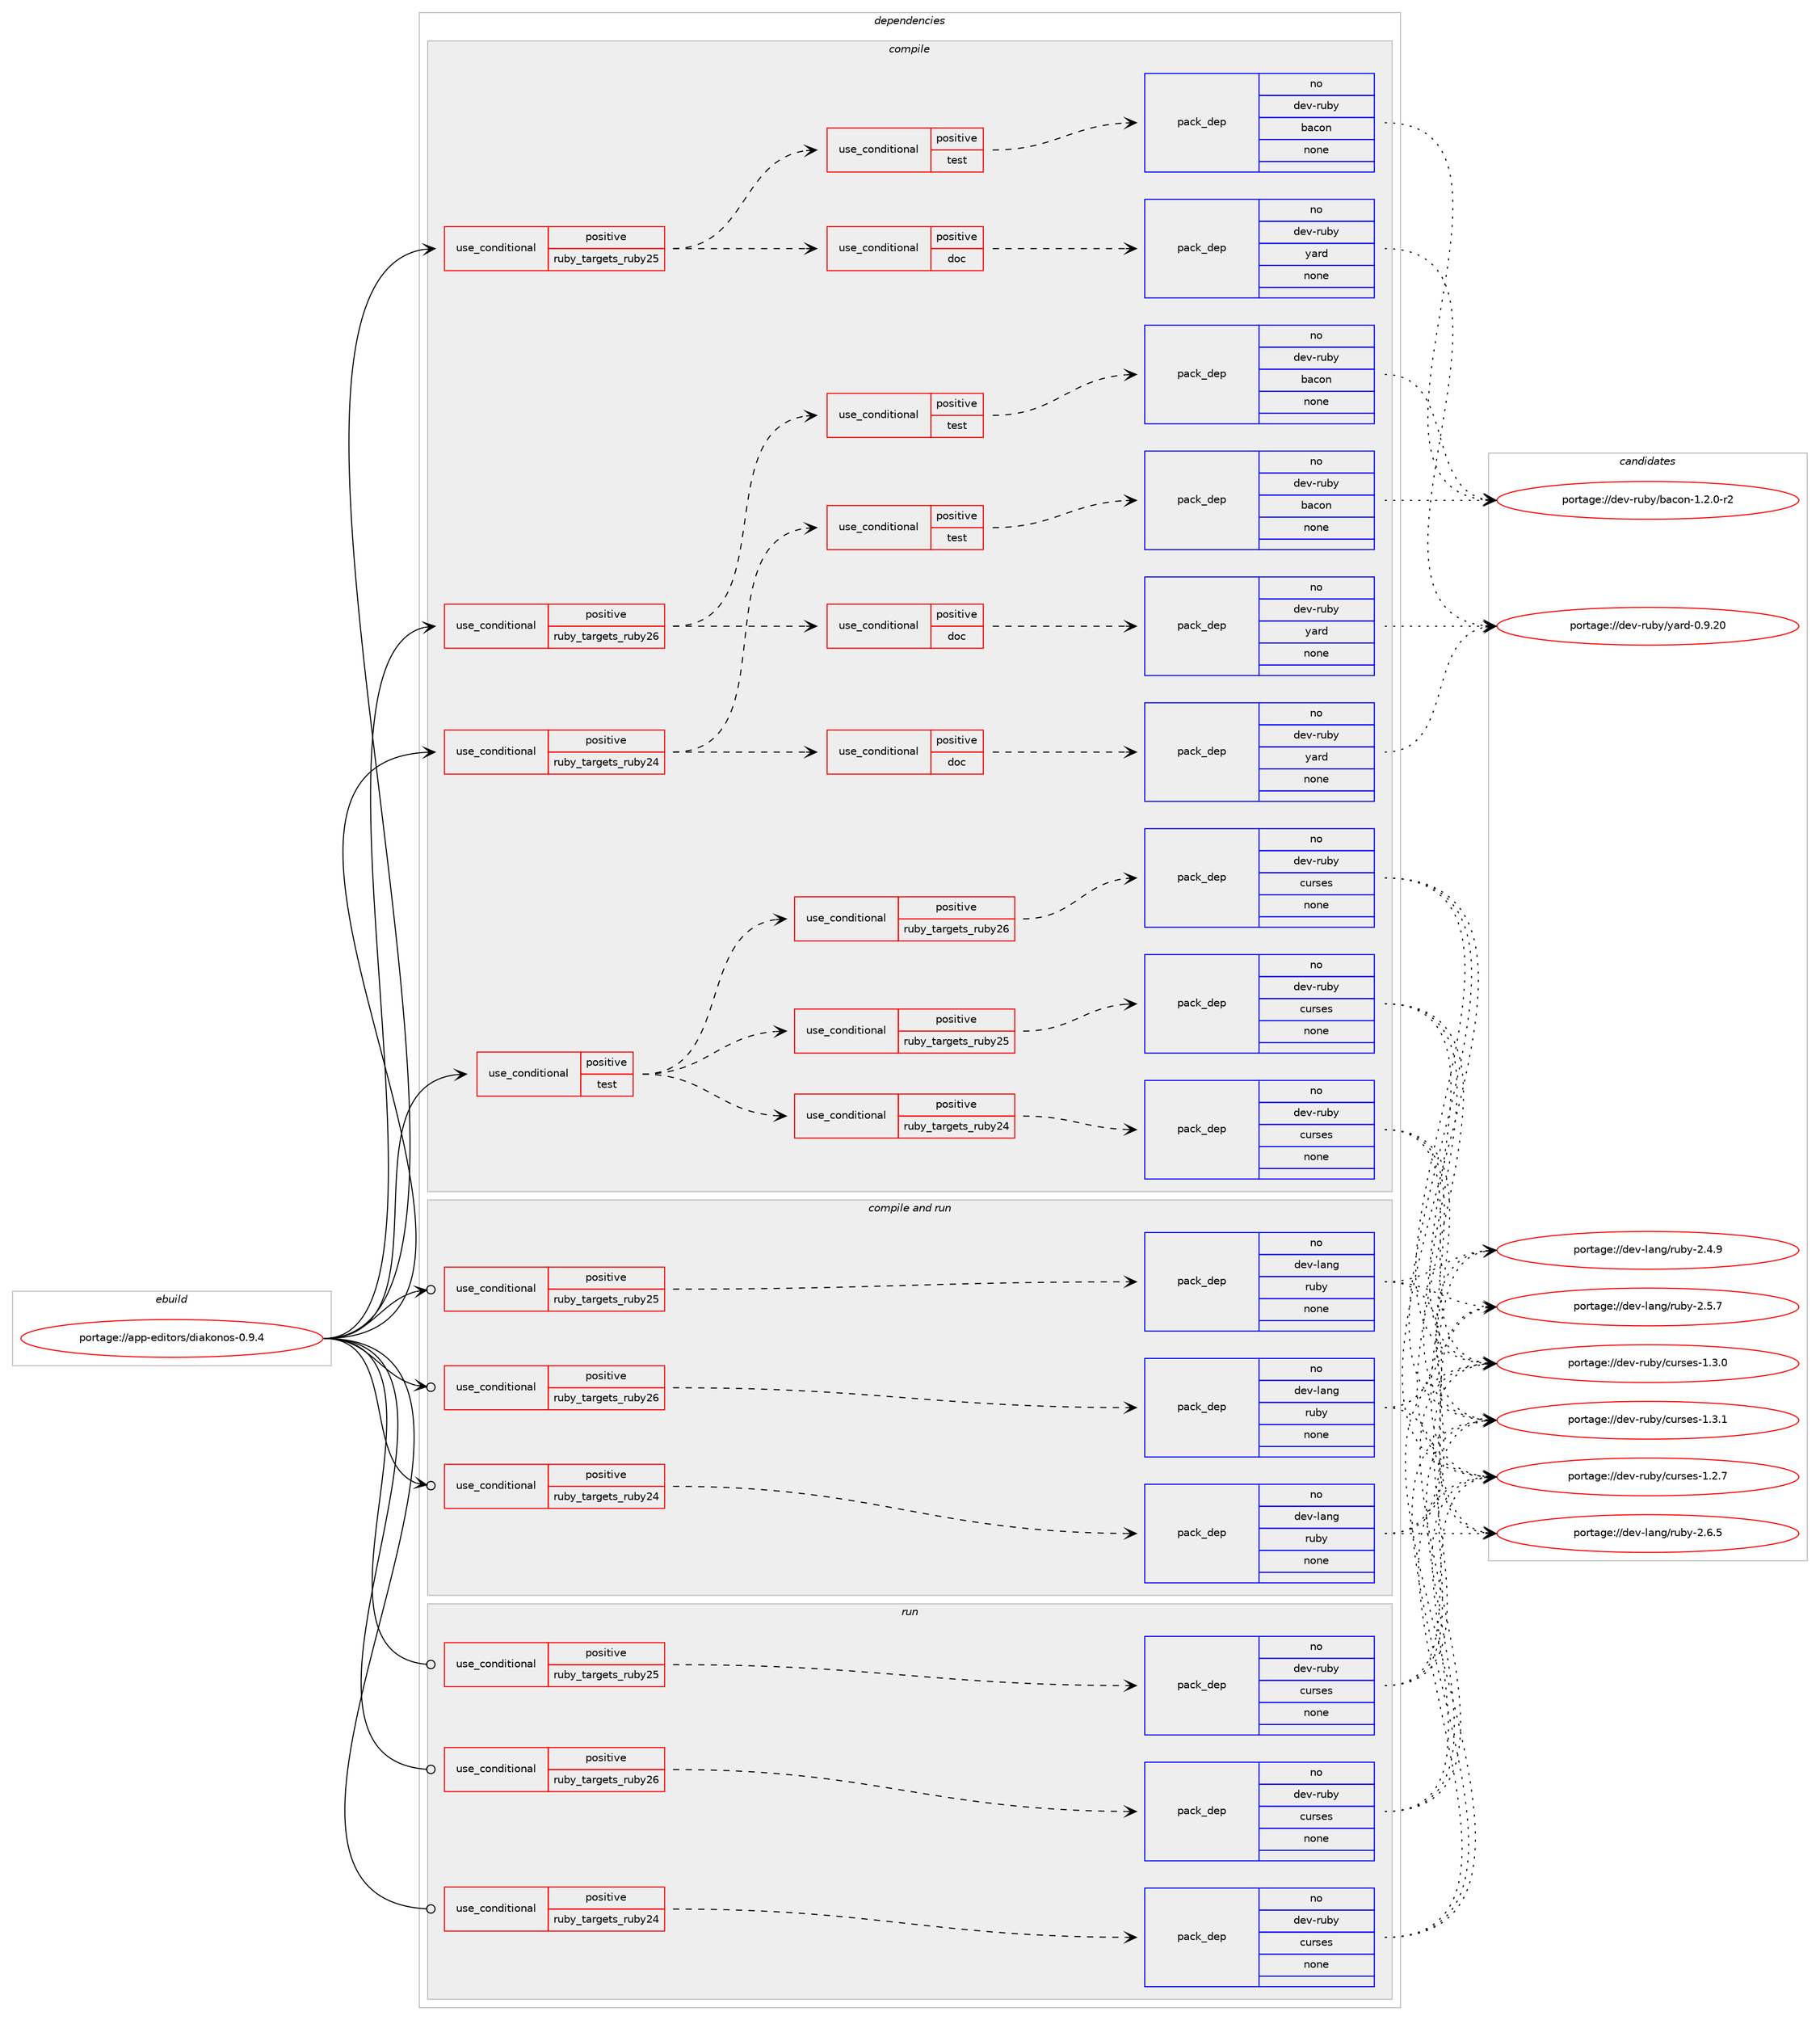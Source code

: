 digraph prolog {

# *************
# Graph options
# *************

newrank=true;
concentrate=true;
compound=true;
graph [rankdir=LR,fontname=Helvetica,fontsize=10,ranksep=1.5];#, ranksep=2.5, nodesep=0.2];
edge  [arrowhead=vee];
node  [fontname=Helvetica,fontsize=10];

# **********
# The ebuild
# **********

subgraph cluster_leftcol {
color=gray;
rank=same;
label=<<i>ebuild</i>>;
id [label="portage://app-editors/diakonos-0.9.4", color=red, width=4, href="../app-editors/diakonos-0.9.4.svg"];
}

# ****************
# The dependencies
# ****************

subgraph cluster_midcol {
color=gray;
label=<<i>dependencies</i>>;
subgraph cluster_compile {
fillcolor="#eeeeee";
style=filled;
label=<<i>compile</i>>;
subgraph cond3735 {
dependency15557 [label=<<TABLE BORDER="0" CELLBORDER="1" CELLSPACING="0" CELLPADDING="4"><TR><TD ROWSPAN="3" CELLPADDING="10">use_conditional</TD></TR><TR><TD>positive</TD></TR><TR><TD>ruby_targets_ruby24</TD></TR></TABLE>>, shape=none, color=red];
subgraph cond3736 {
dependency15558 [label=<<TABLE BORDER="0" CELLBORDER="1" CELLSPACING="0" CELLPADDING="4"><TR><TD ROWSPAN="3" CELLPADDING="10">use_conditional</TD></TR><TR><TD>positive</TD></TR><TR><TD>doc</TD></TR></TABLE>>, shape=none, color=red];
subgraph pack11520 {
dependency15559 [label=<<TABLE BORDER="0" CELLBORDER="1" CELLSPACING="0" CELLPADDING="4" WIDTH="220"><TR><TD ROWSPAN="6" CELLPADDING="30">pack_dep</TD></TR><TR><TD WIDTH="110">no</TD></TR><TR><TD>dev-ruby</TD></TR><TR><TD>yard</TD></TR><TR><TD>none</TD></TR><TR><TD></TD></TR></TABLE>>, shape=none, color=blue];
}
dependency15558:e -> dependency15559:w [weight=20,style="dashed",arrowhead="vee"];
}
dependency15557:e -> dependency15558:w [weight=20,style="dashed",arrowhead="vee"];
subgraph cond3737 {
dependency15560 [label=<<TABLE BORDER="0" CELLBORDER="1" CELLSPACING="0" CELLPADDING="4"><TR><TD ROWSPAN="3" CELLPADDING="10">use_conditional</TD></TR><TR><TD>positive</TD></TR><TR><TD>test</TD></TR></TABLE>>, shape=none, color=red];
subgraph pack11521 {
dependency15561 [label=<<TABLE BORDER="0" CELLBORDER="1" CELLSPACING="0" CELLPADDING="4" WIDTH="220"><TR><TD ROWSPAN="6" CELLPADDING="30">pack_dep</TD></TR><TR><TD WIDTH="110">no</TD></TR><TR><TD>dev-ruby</TD></TR><TR><TD>bacon</TD></TR><TR><TD>none</TD></TR><TR><TD></TD></TR></TABLE>>, shape=none, color=blue];
}
dependency15560:e -> dependency15561:w [weight=20,style="dashed",arrowhead="vee"];
}
dependency15557:e -> dependency15560:w [weight=20,style="dashed",arrowhead="vee"];
}
id:e -> dependency15557:w [weight=20,style="solid",arrowhead="vee"];
subgraph cond3738 {
dependency15562 [label=<<TABLE BORDER="0" CELLBORDER="1" CELLSPACING="0" CELLPADDING="4"><TR><TD ROWSPAN="3" CELLPADDING="10">use_conditional</TD></TR><TR><TD>positive</TD></TR><TR><TD>ruby_targets_ruby25</TD></TR></TABLE>>, shape=none, color=red];
subgraph cond3739 {
dependency15563 [label=<<TABLE BORDER="0" CELLBORDER="1" CELLSPACING="0" CELLPADDING="4"><TR><TD ROWSPAN="3" CELLPADDING="10">use_conditional</TD></TR><TR><TD>positive</TD></TR><TR><TD>doc</TD></TR></TABLE>>, shape=none, color=red];
subgraph pack11522 {
dependency15564 [label=<<TABLE BORDER="0" CELLBORDER="1" CELLSPACING="0" CELLPADDING="4" WIDTH="220"><TR><TD ROWSPAN="6" CELLPADDING="30">pack_dep</TD></TR><TR><TD WIDTH="110">no</TD></TR><TR><TD>dev-ruby</TD></TR><TR><TD>yard</TD></TR><TR><TD>none</TD></TR><TR><TD></TD></TR></TABLE>>, shape=none, color=blue];
}
dependency15563:e -> dependency15564:w [weight=20,style="dashed",arrowhead="vee"];
}
dependency15562:e -> dependency15563:w [weight=20,style="dashed",arrowhead="vee"];
subgraph cond3740 {
dependency15565 [label=<<TABLE BORDER="0" CELLBORDER="1" CELLSPACING="0" CELLPADDING="4"><TR><TD ROWSPAN="3" CELLPADDING="10">use_conditional</TD></TR><TR><TD>positive</TD></TR><TR><TD>test</TD></TR></TABLE>>, shape=none, color=red];
subgraph pack11523 {
dependency15566 [label=<<TABLE BORDER="0" CELLBORDER="1" CELLSPACING="0" CELLPADDING="4" WIDTH="220"><TR><TD ROWSPAN="6" CELLPADDING="30">pack_dep</TD></TR><TR><TD WIDTH="110">no</TD></TR><TR><TD>dev-ruby</TD></TR><TR><TD>bacon</TD></TR><TR><TD>none</TD></TR><TR><TD></TD></TR></TABLE>>, shape=none, color=blue];
}
dependency15565:e -> dependency15566:w [weight=20,style="dashed",arrowhead="vee"];
}
dependency15562:e -> dependency15565:w [weight=20,style="dashed",arrowhead="vee"];
}
id:e -> dependency15562:w [weight=20,style="solid",arrowhead="vee"];
subgraph cond3741 {
dependency15567 [label=<<TABLE BORDER="0" CELLBORDER="1" CELLSPACING="0" CELLPADDING="4"><TR><TD ROWSPAN="3" CELLPADDING="10">use_conditional</TD></TR><TR><TD>positive</TD></TR><TR><TD>ruby_targets_ruby26</TD></TR></TABLE>>, shape=none, color=red];
subgraph cond3742 {
dependency15568 [label=<<TABLE BORDER="0" CELLBORDER="1" CELLSPACING="0" CELLPADDING="4"><TR><TD ROWSPAN="3" CELLPADDING="10">use_conditional</TD></TR><TR><TD>positive</TD></TR><TR><TD>doc</TD></TR></TABLE>>, shape=none, color=red];
subgraph pack11524 {
dependency15569 [label=<<TABLE BORDER="0" CELLBORDER="1" CELLSPACING="0" CELLPADDING="4" WIDTH="220"><TR><TD ROWSPAN="6" CELLPADDING="30">pack_dep</TD></TR><TR><TD WIDTH="110">no</TD></TR><TR><TD>dev-ruby</TD></TR><TR><TD>yard</TD></TR><TR><TD>none</TD></TR><TR><TD></TD></TR></TABLE>>, shape=none, color=blue];
}
dependency15568:e -> dependency15569:w [weight=20,style="dashed",arrowhead="vee"];
}
dependency15567:e -> dependency15568:w [weight=20,style="dashed",arrowhead="vee"];
subgraph cond3743 {
dependency15570 [label=<<TABLE BORDER="0" CELLBORDER="1" CELLSPACING="0" CELLPADDING="4"><TR><TD ROWSPAN="3" CELLPADDING="10">use_conditional</TD></TR><TR><TD>positive</TD></TR><TR><TD>test</TD></TR></TABLE>>, shape=none, color=red];
subgraph pack11525 {
dependency15571 [label=<<TABLE BORDER="0" CELLBORDER="1" CELLSPACING="0" CELLPADDING="4" WIDTH="220"><TR><TD ROWSPAN="6" CELLPADDING="30">pack_dep</TD></TR><TR><TD WIDTH="110">no</TD></TR><TR><TD>dev-ruby</TD></TR><TR><TD>bacon</TD></TR><TR><TD>none</TD></TR><TR><TD></TD></TR></TABLE>>, shape=none, color=blue];
}
dependency15570:e -> dependency15571:w [weight=20,style="dashed",arrowhead="vee"];
}
dependency15567:e -> dependency15570:w [weight=20,style="dashed",arrowhead="vee"];
}
id:e -> dependency15567:w [weight=20,style="solid",arrowhead="vee"];
subgraph cond3744 {
dependency15572 [label=<<TABLE BORDER="0" CELLBORDER="1" CELLSPACING="0" CELLPADDING="4"><TR><TD ROWSPAN="3" CELLPADDING="10">use_conditional</TD></TR><TR><TD>positive</TD></TR><TR><TD>test</TD></TR></TABLE>>, shape=none, color=red];
subgraph cond3745 {
dependency15573 [label=<<TABLE BORDER="0" CELLBORDER="1" CELLSPACING="0" CELLPADDING="4"><TR><TD ROWSPAN="3" CELLPADDING="10">use_conditional</TD></TR><TR><TD>positive</TD></TR><TR><TD>ruby_targets_ruby24</TD></TR></TABLE>>, shape=none, color=red];
subgraph pack11526 {
dependency15574 [label=<<TABLE BORDER="0" CELLBORDER="1" CELLSPACING="0" CELLPADDING="4" WIDTH="220"><TR><TD ROWSPAN="6" CELLPADDING="30">pack_dep</TD></TR><TR><TD WIDTH="110">no</TD></TR><TR><TD>dev-ruby</TD></TR><TR><TD>curses</TD></TR><TR><TD>none</TD></TR><TR><TD></TD></TR></TABLE>>, shape=none, color=blue];
}
dependency15573:e -> dependency15574:w [weight=20,style="dashed",arrowhead="vee"];
}
dependency15572:e -> dependency15573:w [weight=20,style="dashed",arrowhead="vee"];
subgraph cond3746 {
dependency15575 [label=<<TABLE BORDER="0" CELLBORDER="1" CELLSPACING="0" CELLPADDING="4"><TR><TD ROWSPAN="3" CELLPADDING="10">use_conditional</TD></TR><TR><TD>positive</TD></TR><TR><TD>ruby_targets_ruby25</TD></TR></TABLE>>, shape=none, color=red];
subgraph pack11527 {
dependency15576 [label=<<TABLE BORDER="0" CELLBORDER="1" CELLSPACING="0" CELLPADDING="4" WIDTH="220"><TR><TD ROWSPAN="6" CELLPADDING="30">pack_dep</TD></TR><TR><TD WIDTH="110">no</TD></TR><TR><TD>dev-ruby</TD></TR><TR><TD>curses</TD></TR><TR><TD>none</TD></TR><TR><TD></TD></TR></TABLE>>, shape=none, color=blue];
}
dependency15575:e -> dependency15576:w [weight=20,style="dashed",arrowhead="vee"];
}
dependency15572:e -> dependency15575:w [weight=20,style="dashed",arrowhead="vee"];
subgraph cond3747 {
dependency15577 [label=<<TABLE BORDER="0" CELLBORDER="1" CELLSPACING="0" CELLPADDING="4"><TR><TD ROWSPAN="3" CELLPADDING="10">use_conditional</TD></TR><TR><TD>positive</TD></TR><TR><TD>ruby_targets_ruby26</TD></TR></TABLE>>, shape=none, color=red];
subgraph pack11528 {
dependency15578 [label=<<TABLE BORDER="0" CELLBORDER="1" CELLSPACING="0" CELLPADDING="4" WIDTH="220"><TR><TD ROWSPAN="6" CELLPADDING="30">pack_dep</TD></TR><TR><TD WIDTH="110">no</TD></TR><TR><TD>dev-ruby</TD></TR><TR><TD>curses</TD></TR><TR><TD>none</TD></TR><TR><TD></TD></TR></TABLE>>, shape=none, color=blue];
}
dependency15577:e -> dependency15578:w [weight=20,style="dashed",arrowhead="vee"];
}
dependency15572:e -> dependency15577:w [weight=20,style="dashed",arrowhead="vee"];
}
id:e -> dependency15572:w [weight=20,style="solid",arrowhead="vee"];
}
subgraph cluster_compileandrun {
fillcolor="#eeeeee";
style=filled;
label=<<i>compile and run</i>>;
subgraph cond3748 {
dependency15579 [label=<<TABLE BORDER="0" CELLBORDER="1" CELLSPACING="0" CELLPADDING="4"><TR><TD ROWSPAN="3" CELLPADDING="10">use_conditional</TD></TR><TR><TD>positive</TD></TR><TR><TD>ruby_targets_ruby24</TD></TR></TABLE>>, shape=none, color=red];
subgraph pack11529 {
dependency15580 [label=<<TABLE BORDER="0" CELLBORDER="1" CELLSPACING="0" CELLPADDING="4" WIDTH="220"><TR><TD ROWSPAN="6" CELLPADDING="30">pack_dep</TD></TR><TR><TD WIDTH="110">no</TD></TR><TR><TD>dev-lang</TD></TR><TR><TD>ruby</TD></TR><TR><TD>none</TD></TR><TR><TD></TD></TR></TABLE>>, shape=none, color=blue];
}
dependency15579:e -> dependency15580:w [weight=20,style="dashed",arrowhead="vee"];
}
id:e -> dependency15579:w [weight=20,style="solid",arrowhead="odotvee"];
subgraph cond3749 {
dependency15581 [label=<<TABLE BORDER="0" CELLBORDER="1" CELLSPACING="0" CELLPADDING="4"><TR><TD ROWSPAN="3" CELLPADDING="10">use_conditional</TD></TR><TR><TD>positive</TD></TR><TR><TD>ruby_targets_ruby25</TD></TR></TABLE>>, shape=none, color=red];
subgraph pack11530 {
dependency15582 [label=<<TABLE BORDER="0" CELLBORDER="1" CELLSPACING="0" CELLPADDING="4" WIDTH="220"><TR><TD ROWSPAN="6" CELLPADDING="30">pack_dep</TD></TR><TR><TD WIDTH="110">no</TD></TR><TR><TD>dev-lang</TD></TR><TR><TD>ruby</TD></TR><TR><TD>none</TD></TR><TR><TD></TD></TR></TABLE>>, shape=none, color=blue];
}
dependency15581:e -> dependency15582:w [weight=20,style="dashed",arrowhead="vee"];
}
id:e -> dependency15581:w [weight=20,style="solid",arrowhead="odotvee"];
subgraph cond3750 {
dependency15583 [label=<<TABLE BORDER="0" CELLBORDER="1" CELLSPACING="0" CELLPADDING="4"><TR><TD ROWSPAN="3" CELLPADDING="10">use_conditional</TD></TR><TR><TD>positive</TD></TR><TR><TD>ruby_targets_ruby26</TD></TR></TABLE>>, shape=none, color=red];
subgraph pack11531 {
dependency15584 [label=<<TABLE BORDER="0" CELLBORDER="1" CELLSPACING="0" CELLPADDING="4" WIDTH="220"><TR><TD ROWSPAN="6" CELLPADDING="30">pack_dep</TD></TR><TR><TD WIDTH="110">no</TD></TR><TR><TD>dev-lang</TD></TR><TR><TD>ruby</TD></TR><TR><TD>none</TD></TR><TR><TD></TD></TR></TABLE>>, shape=none, color=blue];
}
dependency15583:e -> dependency15584:w [weight=20,style="dashed",arrowhead="vee"];
}
id:e -> dependency15583:w [weight=20,style="solid",arrowhead="odotvee"];
}
subgraph cluster_run {
fillcolor="#eeeeee";
style=filled;
label=<<i>run</i>>;
subgraph cond3751 {
dependency15585 [label=<<TABLE BORDER="0" CELLBORDER="1" CELLSPACING="0" CELLPADDING="4"><TR><TD ROWSPAN="3" CELLPADDING="10">use_conditional</TD></TR><TR><TD>positive</TD></TR><TR><TD>ruby_targets_ruby24</TD></TR></TABLE>>, shape=none, color=red];
subgraph pack11532 {
dependency15586 [label=<<TABLE BORDER="0" CELLBORDER="1" CELLSPACING="0" CELLPADDING="4" WIDTH="220"><TR><TD ROWSPAN="6" CELLPADDING="30">pack_dep</TD></TR><TR><TD WIDTH="110">no</TD></TR><TR><TD>dev-ruby</TD></TR><TR><TD>curses</TD></TR><TR><TD>none</TD></TR><TR><TD></TD></TR></TABLE>>, shape=none, color=blue];
}
dependency15585:e -> dependency15586:w [weight=20,style="dashed",arrowhead="vee"];
}
id:e -> dependency15585:w [weight=20,style="solid",arrowhead="odot"];
subgraph cond3752 {
dependency15587 [label=<<TABLE BORDER="0" CELLBORDER="1" CELLSPACING="0" CELLPADDING="4"><TR><TD ROWSPAN="3" CELLPADDING="10">use_conditional</TD></TR><TR><TD>positive</TD></TR><TR><TD>ruby_targets_ruby25</TD></TR></TABLE>>, shape=none, color=red];
subgraph pack11533 {
dependency15588 [label=<<TABLE BORDER="0" CELLBORDER="1" CELLSPACING="0" CELLPADDING="4" WIDTH="220"><TR><TD ROWSPAN="6" CELLPADDING="30">pack_dep</TD></TR><TR><TD WIDTH="110">no</TD></TR><TR><TD>dev-ruby</TD></TR><TR><TD>curses</TD></TR><TR><TD>none</TD></TR><TR><TD></TD></TR></TABLE>>, shape=none, color=blue];
}
dependency15587:e -> dependency15588:w [weight=20,style="dashed",arrowhead="vee"];
}
id:e -> dependency15587:w [weight=20,style="solid",arrowhead="odot"];
subgraph cond3753 {
dependency15589 [label=<<TABLE BORDER="0" CELLBORDER="1" CELLSPACING="0" CELLPADDING="4"><TR><TD ROWSPAN="3" CELLPADDING="10">use_conditional</TD></TR><TR><TD>positive</TD></TR><TR><TD>ruby_targets_ruby26</TD></TR></TABLE>>, shape=none, color=red];
subgraph pack11534 {
dependency15590 [label=<<TABLE BORDER="0" CELLBORDER="1" CELLSPACING="0" CELLPADDING="4" WIDTH="220"><TR><TD ROWSPAN="6" CELLPADDING="30">pack_dep</TD></TR><TR><TD WIDTH="110">no</TD></TR><TR><TD>dev-ruby</TD></TR><TR><TD>curses</TD></TR><TR><TD>none</TD></TR><TR><TD></TD></TR></TABLE>>, shape=none, color=blue];
}
dependency15589:e -> dependency15590:w [weight=20,style="dashed",arrowhead="vee"];
}
id:e -> dependency15589:w [weight=20,style="solid",arrowhead="odot"];
}
}

# **************
# The candidates
# **************

subgraph cluster_choices {
rank=same;
color=gray;
label=<<i>candidates</i>>;

subgraph choice11520 {
color=black;
nodesep=1;
choiceportage1001011184511411798121471219711410045484657465048 [label="portage://dev-ruby/yard-0.9.20", color=red, width=4,href="../dev-ruby/yard-0.9.20.svg"];
dependency15559:e -> choiceportage1001011184511411798121471219711410045484657465048:w [style=dotted,weight="100"];
}
subgraph choice11521 {
color=black;
nodesep=1;
choiceportage1001011184511411798121479897991111104549465046484511450 [label="portage://dev-ruby/bacon-1.2.0-r2", color=red, width=4,href="../dev-ruby/bacon-1.2.0-r2.svg"];
dependency15561:e -> choiceportage1001011184511411798121479897991111104549465046484511450:w [style=dotted,weight="100"];
}
subgraph choice11522 {
color=black;
nodesep=1;
choiceportage1001011184511411798121471219711410045484657465048 [label="portage://dev-ruby/yard-0.9.20", color=red, width=4,href="../dev-ruby/yard-0.9.20.svg"];
dependency15564:e -> choiceportage1001011184511411798121471219711410045484657465048:w [style=dotted,weight="100"];
}
subgraph choice11523 {
color=black;
nodesep=1;
choiceportage1001011184511411798121479897991111104549465046484511450 [label="portage://dev-ruby/bacon-1.2.0-r2", color=red, width=4,href="../dev-ruby/bacon-1.2.0-r2.svg"];
dependency15566:e -> choiceportage1001011184511411798121479897991111104549465046484511450:w [style=dotted,weight="100"];
}
subgraph choice11524 {
color=black;
nodesep=1;
choiceportage1001011184511411798121471219711410045484657465048 [label="portage://dev-ruby/yard-0.9.20", color=red, width=4,href="../dev-ruby/yard-0.9.20.svg"];
dependency15569:e -> choiceportage1001011184511411798121471219711410045484657465048:w [style=dotted,weight="100"];
}
subgraph choice11525 {
color=black;
nodesep=1;
choiceportage1001011184511411798121479897991111104549465046484511450 [label="portage://dev-ruby/bacon-1.2.0-r2", color=red, width=4,href="../dev-ruby/bacon-1.2.0-r2.svg"];
dependency15571:e -> choiceportage1001011184511411798121479897991111104549465046484511450:w [style=dotted,weight="100"];
}
subgraph choice11526 {
color=black;
nodesep=1;
choiceportage10010111845114117981214799117114115101115454946504655 [label="portage://dev-ruby/curses-1.2.7", color=red, width=4,href="../dev-ruby/curses-1.2.7.svg"];
choiceportage10010111845114117981214799117114115101115454946514648 [label="portage://dev-ruby/curses-1.3.0", color=red, width=4,href="../dev-ruby/curses-1.3.0.svg"];
choiceportage10010111845114117981214799117114115101115454946514649 [label="portage://dev-ruby/curses-1.3.1", color=red, width=4,href="../dev-ruby/curses-1.3.1.svg"];
dependency15574:e -> choiceportage10010111845114117981214799117114115101115454946504655:w [style=dotted,weight="100"];
dependency15574:e -> choiceportage10010111845114117981214799117114115101115454946514648:w [style=dotted,weight="100"];
dependency15574:e -> choiceportage10010111845114117981214799117114115101115454946514649:w [style=dotted,weight="100"];
}
subgraph choice11527 {
color=black;
nodesep=1;
choiceportage10010111845114117981214799117114115101115454946504655 [label="portage://dev-ruby/curses-1.2.7", color=red, width=4,href="../dev-ruby/curses-1.2.7.svg"];
choiceportage10010111845114117981214799117114115101115454946514648 [label="portage://dev-ruby/curses-1.3.0", color=red, width=4,href="../dev-ruby/curses-1.3.0.svg"];
choiceportage10010111845114117981214799117114115101115454946514649 [label="portage://dev-ruby/curses-1.3.1", color=red, width=4,href="../dev-ruby/curses-1.3.1.svg"];
dependency15576:e -> choiceportage10010111845114117981214799117114115101115454946504655:w [style=dotted,weight="100"];
dependency15576:e -> choiceportage10010111845114117981214799117114115101115454946514648:w [style=dotted,weight="100"];
dependency15576:e -> choiceportage10010111845114117981214799117114115101115454946514649:w [style=dotted,weight="100"];
}
subgraph choice11528 {
color=black;
nodesep=1;
choiceportage10010111845114117981214799117114115101115454946504655 [label="portage://dev-ruby/curses-1.2.7", color=red, width=4,href="../dev-ruby/curses-1.2.7.svg"];
choiceportage10010111845114117981214799117114115101115454946514648 [label="portage://dev-ruby/curses-1.3.0", color=red, width=4,href="../dev-ruby/curses-1.3.0.svg"];
choiceportage10010111845114117981214799117114115101115454946514649 [label="portage://dev-ruby/curses-1.3.1", color=red, width=4,href="../dev-ruby/curses-1.3.1.svg"];
dependency15578:e -> choiceportage10010111845114117981214799117114115101115454946504655:w [style=dotted,weight="100"];
dependency15578:e -> choiceportage10010111845114117981214799117114115101115454946514648:w [style=dotted,weight="100"];
dependency15578:e -> choiceportage10010111845114117981214799117114115101115454946514649:w [style=dotted,weight="100"];
}
subgraph choice11529 {
color=black;
nodesep=1;
choiceportage10010111845108971101034711411798121455046524657 [label="portage://dev-lang/ruby-2.4.9", color=red, width=4,href="../dev-lang/ruby-2.4.9.svg"];
choiceportage10010111845108971101034711411798121455046534655 [label="portage://dev-lang/ruby-2.5.7", color=red, width=4,href="../dev-lang/ruby-2.5.7.svg"];
choiceportage10010111845108971101034711411798121455046544653 [label="portage://dev-lang/ruby-2.6.5", color=red, width=4,href="../dev-lang/ruby-2.6.5.svg"];
dependency15580:e -> choiceportage10010111845108971101034711411798121455046524657:w [style=dotted,weight="100"];
dependency15580:e -> choiceportage10010111845108971101034711411798121455046534655:w [style=dotted,weight="100"];
dependency15580:e -> choiceportage10010111845108971101034711411798121455046544653:w [style=dotted,weight="100"];
}
subgraph choice11530 {
color=black;
nodesep=1;
choiceportage10010111845108971101034711411798121455046524657 [label="portage://dev-lang/ruby-2.4.9", color=red, width=4,href="../dev-lang/ruby-2.4.9.svg"];
choiceportage10010111845108971101034711411798121455046534655 [label="portage://dev-lang/ruby-2.5.7", color=red, width=4,href="../dev-lang/ruby-2.5.7.svg"];
choiceportage10010111845108971101034711411798121455046544653 [label="portage://dev-lang/ruby-2.6.5", color=red, width=4,href="../dev-lang/ruby-2.6.5.svg"];
dependency15582:e -> choiceportage10010111845108971101034711411798121455046524657:w [style=dotted,weight="100"];
dependency15582:e -> choiceportage10010111845108971101034711411798121455046534655:w [style=dotted,weight="100"];
dependency15582:e -> choiceportage10010111845108971101034711411798121455046544653:w [style=dotted,weight="100"];
}
subgraph choice11531 {
color=black;
nodesep=1;
choiceportage10010111845108971101034711411798121455046524657 [label="portage://dev-lang/ruby-2.4.9", color=red, width=4,href="../dev-lang/ruby-2.4.9.svg"];
choiceportage10010111845108971101034711411798121455046534655 [label="portage://dev-lang/ruby-2.5.7", color=red, width=4,href="../dev-lang/ruby-2.5.7.svg"];
choiceportage10010111845108971101034711411798121455046544653 [label="portage://dev-lang/ruby-2.6.5", color=red, width=4,href="../dev-lang/ruby-2.6.5.svg"];
dependency15584:e -> choiceportage10010111845108971101034711411798121455046524657:w [style=dotted,weight="100"];
dependency15584:e -> choiceportage10010111845108971101034711411798121455046534655:w [style=dotted,weight="100"];
dependency15584:e -> choiceportage10010111845108971101034711411798121455046544653:w [style=dotted,weight="100"];
}
subgraph choice11532 {
color=black;
nodesep=1;
choiceportage10010111845114117981214799117114115101115454946504655 [label="portage://dev-ruby/curses-1.2.7", color=red, width=4,href="../dev-ruby/curses-1.2.7.svg"];
choiceportage10010111845114117981214799117114115101115454946514648 [label="portage://dev-ruby/curses-1.3.0", color=red, width=4,href="../dev-ruby/curses-1.3.0.svg"];
choiceportage10010111845114117981214799117114115101115454946514649 [label="portage://dev-ruby/curses-1.3.1", color=red, width=4,href="../dev-ruby/curses-1.3.1.svg"];
dependency15586:e -> choiceportage10010111845114117981214799117114115101115454946504655:w [style=dotted,weight="100"];
dependency15586:e -> choiceportage10010111845114117981214799117114115101115454946514648:w [style=dotted,weight="100"];
dependency15586:e -> choiceportage10010111845114117981214799117114115101115454946514649:w [style=dotted,weight="100"];
}
subgraph choice11533 {
color=black;
nodesep=1;
choiceportage10010111845114117981214799117114115101115454946504655 [label="portage://dev-ruby/curses-1.2.7", color=red, width=4,href="../dev-ruby/curses-1.2.7.svg"];
choiceportage10010111845114117981214799117114115101115454946514648 [label="portage://dev-ruby/curses-1.3.0", color=red, width=4,href="../dev-ruby/curses-1.3.0.svg"];
choiceportage10010111845114117981214799117114115101115454946514649 [label="portage://dev-ruby/curses-1.3.1", color=red, width=4,href="../dev-ruby/curses-1.3.1.svg"];
dependency15588:e -> choiceportage10010111845114117981214799117114115101115454946504655:w [style=dotted,weight="100"];
dependency15588:e -> choiceportage10010111845114117981214799117114115101115454946514648:w [style=dotted,weight="100"];
dependency15588:e -> choiceportage10010111845114117981214799117114115101115454946514649:w [style=dotted,weight="100"];
}
subgraph choice11534 {
color=black;
nodesep=1;
choiceportage10010111845114117981214799117114115101115454946504655 [label="portage://dev-ruby/curses-1.2.7", color=red, width=4,href="../dev-ruby/curses-1.2.7.svg"];
choiceportage10010111845114117981214799117114115101115454946514648 [label="portage://dev-ruby/curses-1.3.0", color=red, width=4,href="../dev-ruby/curses-1.3.0.svg"];
choiceportage10010111845114117981214799117114115101115454946514649 [label="portage://dev-ruby/curses-1.3.1", color=red, width=4,href="../dev-ruby/curses-1.3.1.svg"];
dependency15590:e -> choiceportage10010111845114117981214799117114115101115454946504655:w [style=dotted,weight="100"];
dependency15590:e -> choiceportage10010111845114117981214799117114115101115454946514648:w [style=dotted,weight="100"];
dependency15590:e -> choiceportage10010111845114117981214799117114115101115454946514649:w [style=dotted,weight="100"];
}
}

}

